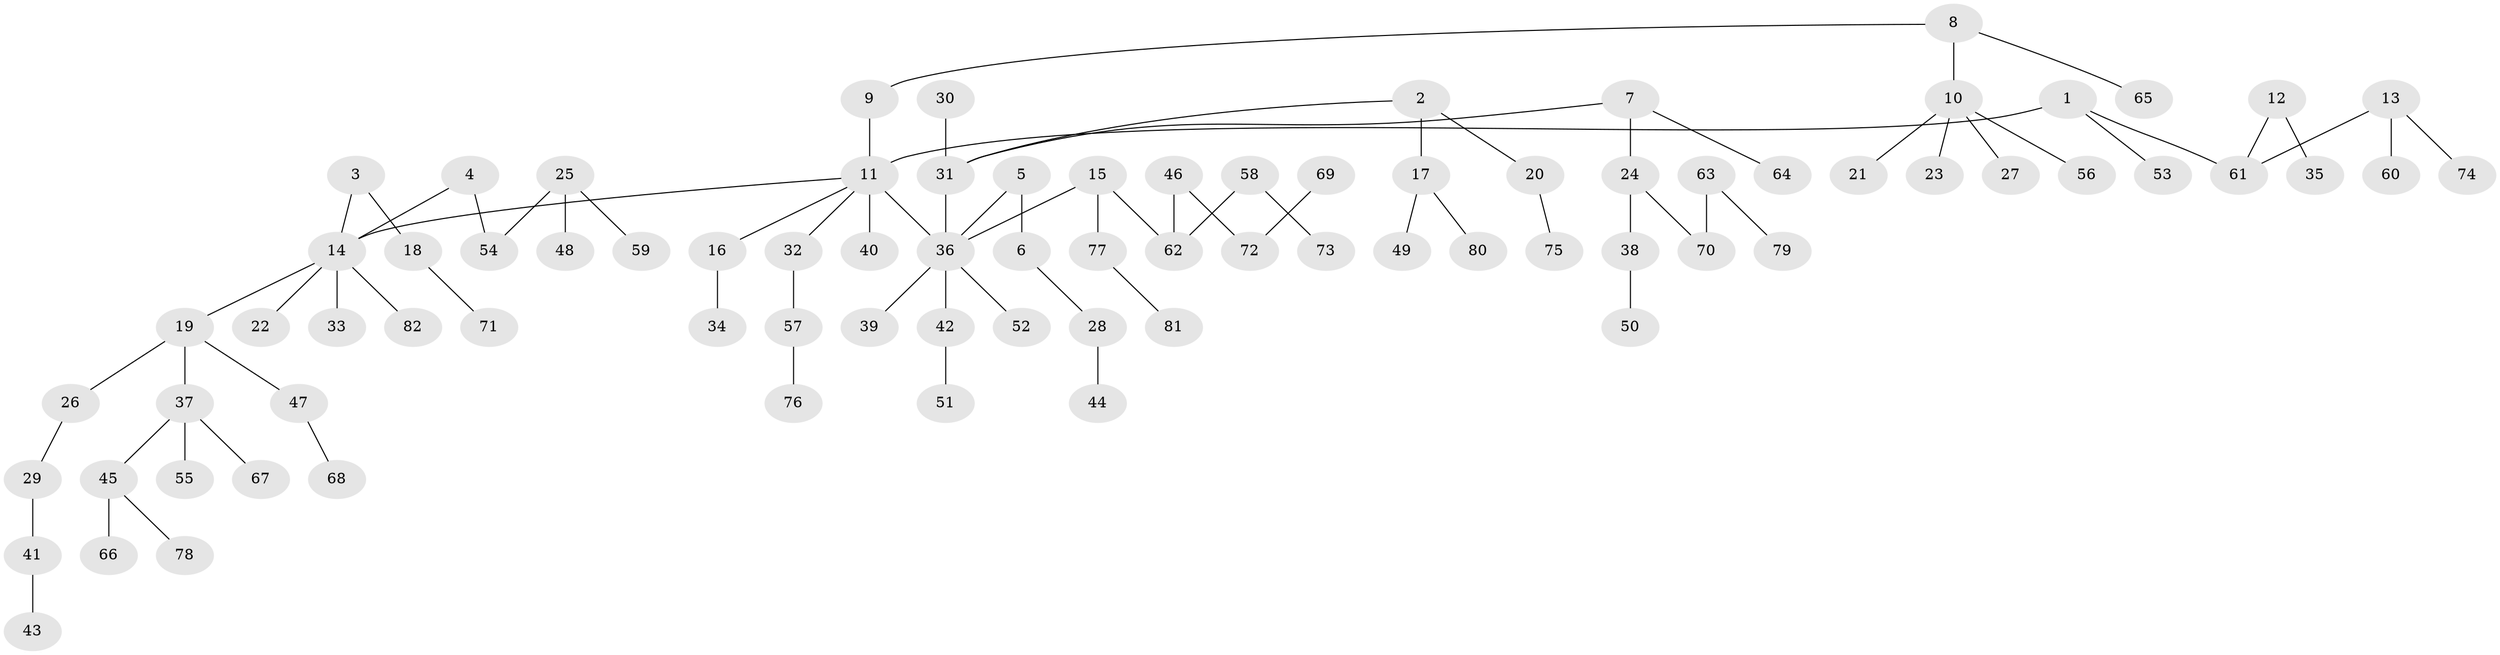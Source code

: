 // original degree distribution, {3: 0.1794871794871795, 8: 0.02564102564102564, 5: 0.017094017094017096, 4: 0.03418803418803419, 2: 0.27350427350427353, 1: 0.4700854700854701}
// Generated by graph-tools (version 1.1) at 2025/37/03/04/25 23:37:25]
// undirected, 82 vertices, 81 edges
graph export_dot {
  node [color=gray90,style=filled];
  1;
  2;
  3;
  4;
  5;
  6;
  7;
  8;
  9;
  10;
  11;
  12;
  13;
  14;
  15;
  16;
  17;
  18;
  19;
  20;
  21;
  22;
  23;
  24;
  25;
  26;
  27;
  28;
  29;
  30;
  31;
  32;
  33;
  34;
  35;
  36;
  37;
  38;
  39;
  40;
  41;
  42;
  43;
  44;
  45;
  46;
  47;
  48;
  49;
  50;
  51;
  52;
  53;
  54;
  55;
  56;
  57;
  58;
  59;
  60;
  61;
  62;
  63;
  64;
  65;
  66;
  67;
  68;
  69;
  70;
  71;
  72;
  73;
  74;
  75;
  76;
  77;
  78;
  79;
  80;
  81;
  82;
  1 -- 11 [weight=1.0];
  1 -- 53 [weight=1.0];
  1 -- 61 [weight=1.0];
  2 -- 17 [weight=1.0];
  2 -- 20 [weight=1.0];
  2 -- 31 [weight=1.0];
  3 -- 14 [weight=1.0];
  3 -- 18 [weight=1.0];
  4 -- 14 [weight=1.0];
  4 -- 54 [weight=1.0];
  5 -- 6 [weight=1.0];
  5 -- 36 [weight=1.0];
  6 -- 28 [weight=1.0];
  7 -- 24 [weight=1.0];
  7 -- 31 [weight=1.0];
  7 -- 64 [weight=1.0];
  8 -- 9 [weight=1.0];
  8 -- 10 [weight=1.0];
  8 -- 65 [weight=1.0];
  9 -- 11 [weight=1.0];
  10 -- 21 [weight=1.0];
  10 -- 23 [weight=1.0];
  10 -- 27 [weight=1.0];
  10 -- 56 [weight=1.0];
  11 -- 14 [weight=1.0];
  11 -- 16 [weight=1.0];
  11 -- 32 [weight=1.0];
  11 -- 36 [weight=1.0];
  11 -- 40 [weight=1.0];
  12 -- 35 [weight=1.0];
  12 -- 61 [weight=1.0];
  13 -- 60 [weight=1.0];
  13 -- 61 [weight=1.0];
  13 -- 74 [weight=1.0];
  14 -- 19 [weight=1.0];
  14 -- 22 [weight=1.0];
  14 -- 33 [weight=1.0];
  14 -- 82 [weight=1.0];
  15 -- 36 [weight=1.0];
  15 -- 62 [weight=1.0];
  15 -- 77 [weight=1.0];
  16 -- 34 [weight=1.0];
  17 -- 49 [weight=1.0];
  17 -- 80 [weight=1.0];
  18 -- 71 [weight=1.0];
  19 -- 26 [weight=1.0];
  19 -- 37 [weight=1.0];
  19 -- 47 [weight=1.0];
  20 -- 75 [weight=1.0];
  24 -- 38 [weight=1.0];
  24 -- 70 [weight=1.0];
  25 -- 48 [weight=1.0];
  25 -- 54 [weight=1.0];
  25 -- 59 [weight=1.0];
  26 -- 29 [weight=1.0];
  28 -- 44 [weight=1.0];
  29 -- 41 [weight=1.0];
  30 -- 31 [weight=1.0];
  31 -- 36 [weight=1.0];
  32 -- 57 [weight=1.0];
  36 -- 39 [weight=1.0];
  36 -- 42 [weight=1.0];
  36 -- 52 [weight=1.0];
  37 -- 45 [weight=1.0];
  37 -- 55 [weight=1.0];
  37 -- 67 [weight=1.0];
  38 -- 50 [weight=1.0];
  41 -- 43 [weight=1.0];
  42 -- 51 [weight=1.0];
  45 -- 66 [weight=1.0];
  45 -- 78 [weight=1.0];
  46 -- 62 [weight=1.0];
  46 -- 72 [weight=1.0];
  47 -- 68 [weight=1.0];
  57 -- 76 [weight=1.0];
  58 -- 62 [weight=1.0];
  58 -- 73 [weight=1.0];
  63 -- 70 [weight=1.0];
  63 -- 79 [weight=1.0];
  69 -- 72 [weight=1.0];
  77 -- 81 [weight=1.0];
}
